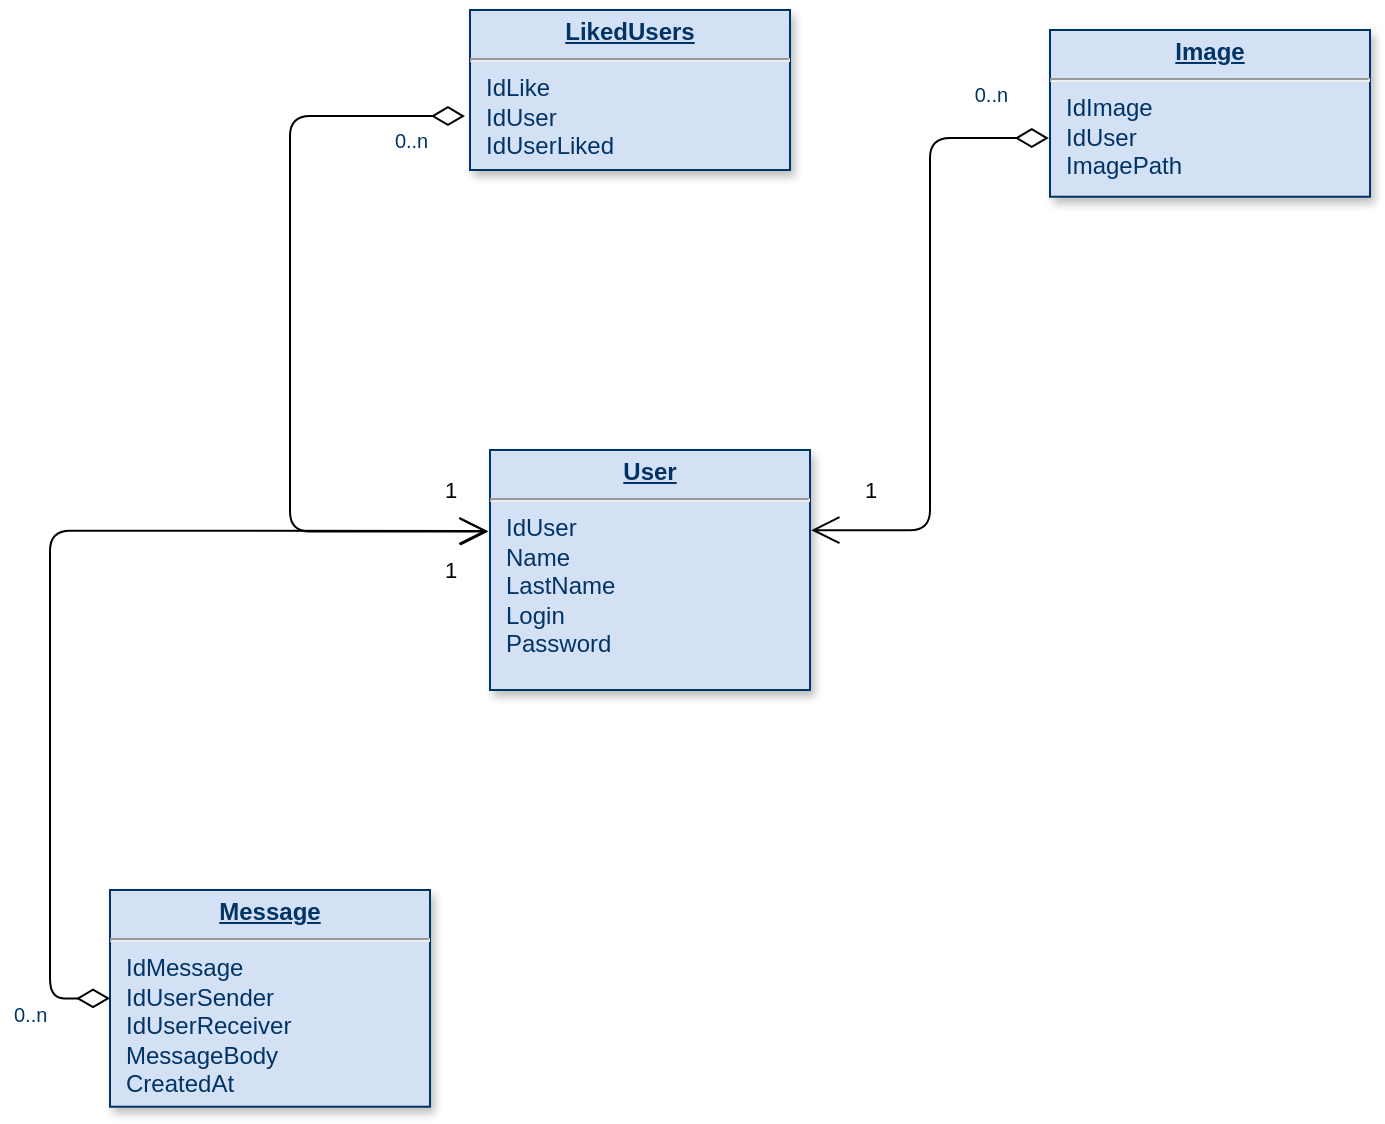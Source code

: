 <mxfile version="21.2.9" type="github">
  <diagram name="Page-1" id="efa7a0a1-bf9b-a30e-e6df-94a7791c09e9">
    <mxGraphModel dx="2049" dy="1091" grid="1" gridSize="10" guides="1" tooltips="1" connect="1" arrows="1" fold="1" page="1" pageScale="1" pageWidth="826" pageHeight="1169" background="none" math="0" shadow="0">
      <root>
        <mxCell id="0" />
        <mxCell id="1" parent="0" />
        <mxCell id="20" value="&lt;p style=&quot;margin: 0px; margin-top: 4px; text-align: center; text-decoration: underline;&quot;&gt;&lt;b&gt;LikedUsers&lt;/b&gt;&lt;/p&gt;&lt;hr&gt;&lt;p style=&quot;margin: 0px; margin-left: 8px;&quot;&gt;IdLike&lt;/p&gt;&lt;p style=&quot;margin: 0px; margin-left: 8px;&quot;&gt;IdUser&lt;/p&gt;&lt;p style=&quot;margin: 0px; margin-left: 8px;&quot;&gt;IdUserLiked&lt;/p&gt;" style="verticalAlign=top;align=left;overflow=fill;fontSize=12;fontFamily=Helvetica;html=1;strokeColor=#003366;shadow=1;fillColor=#D4E1F5;fontColor=#003366" parent="1" vertex="1">
          <mxGeometry x="860" y="200" width="160" height="80" as="geometry" />
        </mxCell>
        <mxCell id="22" value="&lt;p style=&quot;margin: 0px; margin-top: 4px; text-align: center; text-decoration: underline;&quot;&gt;&lt;strong&gt;User&lt;/strong&gt;&lt;/p&gt;&lt;hr&gt;&lt;p style=&quot;margin: 0px; margin-left: 8px;&quot;&gt;IdUser&lt;/p&gt;&lt;p style=&quot;margin: 0px; margin-left: 8px;&quot;&gt;Name&lt;/p&gt;&lt;p style=&quot;margin: 0px; margin-left: 8px;&quot;&gt;LastName&lt;/p&gt;&lt;p style=&quot;margin: 0px; margin-left: 8px;&quot;&gt;Login&lt;/p&gt;&lt;p style=&quot;margin: 0px; margin-left: 8px;&quot;&gt;Password&lt;/p&gt;" style="verticalAlign=top;align=left;overflow=fill;fontSize=12;fontFamily=Helvetica;html=1;strokeColor=#003366;shadow=1;fillColor=#D4E1F5;fontColor=#003366" parent="1" vertex="1">
          <mxGeometry x="870" y="420" width="160" height="120" as="geometry" />
        </mxCell>
        <mxCell id="23" value="&lt;p style=&quot;margin: 0px; margin-top: 4px; text-align: center; text-decoration: underline;&quot;&gt;&lt;strong&gt;Message&lt;/strong&gt;&lt;/p&gt;&lt;hr&gt;&lt;p style=&quot;margin: 0px; margin-left: 8px;&quot;&gt;IdMessage&lt;/p&gt;&lt;p style=&quot;margin: 0px; margin-left: 8px;&quot;&gt;IdUserSender&lt;/p&gt;&lt;p style=&quot;margin: 0px; margin-left: 8px;&quot;&gt;IdUserReceiver&lt;/p&gt;&lt;p style=&quot;margin: 0px; margin-left: 8px;&quot;&gt;MessageBody&lt;/p&gt;&lt;p style=&quot;margin: 0px; margin-left: 8px;&quot;&gt;CreatedAt&lt;/p&gt;" style="verticalAlign=top;align=left;overflow=fill;fontSize=12;fontFamily=Helvetica;html=1;strokeColor=#003366;shadow=1;fillColor=#D4E1F5;fontColor=#003366" parent="1" vertex="1">
          <mxGeometry x="680" y="640" width="160" height="108.36" as="geometry" />
        </mxCell>
        <mxCell id="36" value="" style="endArrow=open;endSize=12;startArrow=diamondThin;startSize=14;startFill=0;edgeStyle=orthogonalEdgeStyle;entryX=-0.008;entryY=0.337;entryDx=0;entryDy=0;entryPerimeter=0;exitX=0;exitY=0.5;exitDx=0;exitDy=0;" parent="1" source="23" target="22" edge="1">
          <mxGeometry as="geometry">
            <mxPoint x="810" y="380" as="sourcePoint" />
            <mxPoint x="840" y="90" as="targetPoint" />
            <Array as="points">
              <mxPoint x="650" y="694" />
              <mxPoint x="650" y="460" />
            </Array>
          </mxGeometry>
        </mxCell>
        <mxCell id="37" value="0..n" style="resizable=0;align=left;verticalAlign=top;labelBackgroundColor=#ffffff;fontSize=10;strokeColor=#003366;shadow=1;fillColor=#D4E1F5;fontColor=#003366" parent="36" connectable="0" vertex="1">
          <mxGeometry x="-1" relative="1" as="geometry">
            <mxPoint x="-50" y="-4" as="offset" />
          </mxGeometry>
        </mxCell>
        <mxCell id="EurOfLG8GZIRM70TOpQk-144" value="1" style="edgeLabel;html=1;align=center;verticalAlign=middle;resizable=0;points=[];" vertex="1" connectable="0" parent="36">
          <mxGeometry relative="1" as="geometry">
            <mxPoint x="200" y="-3" as="offset" />
          </mxGeometry>
        </mxCell>
        <mxCell id="EurOfLG8GZIRM70TOpQk-114" value="&lt;p style=&quot;margin: 0px; margin-top: 4px; text-align: center; text-decoration: underline;&quot;&gt;&lt;b&gt;Image&lt;/b&gt;&lt;/p&gt;&lt;hr&gt;&lt;p style=&quot;margin: 0px; margin-left: 8px;&quot;&gt;IdImage&lt;/p&gt;&lt;p style=&quot;margin: 0px; margin-left: 8px;&quot;&gt;IdUser&lt;/p&gt;&lt;p style=&quot;margin: 0px; margin-left: 8px;&quot;&gt;ImagePath&lt;/p&gt;&lt;p style=&quot;margin: 0px; margin-left: 8px;&quot;&gt;&lt;br&gt;&lt;/p&gt;" style="verticalAlign=top;align=left;overflow=fill;fontSize=12;fontFamily=Helvetica;html=1;strokeColor=#003366;shadow=1;fillColor=#D4E1F5;fontColor=#003366" vertex="1" parent="1">
          <mxGeometry x="1150" y="210" width="160" height="83.36" as="geometry" />
        </mxCell>
        <mxCell id="EurOfLG8GZIRM70TOpQk-137" value="" style="endArrow=open;endSize=12;startArrow=diamondThin;startSize=14;startFill=0;edgeStyle=orthogonalEdgeStyle;entryX=1.004;entryY=0.334;entryDx=0;entryDy=0;entryPerimeter=0;exitX=-0.004;exitY=0.648;exitDx=0;exitDy=0;exitPerimeter=0;" edge="1" parent="1" source="EurOfLG8GZIRM70TOpQk-114" target="22">
          <mxGeometry as="geometry">
            <mxPoint x="950" y="280" as="sourcePoint" />
            <mxPoint x="1069" y="-10" as="targetPoint" />
          </mxGeometry>
        </mxCell>
        <mxCell id="EurOfLG8GZIRM70TOpQk-138" value="0..n" style="resizable=0;align=left;verticalAlign=top;labelBackgroundColor=#ffffff;fontSize=10;strokeColor=#003366;shadow=1;fillColor=#D4E1F5;fontColor=#003366" connectable="0" vertex="1" parent="EurOfLG8GZIRM70TOpQk-137">
          <mxGeometry x="-1" relative="1" as="geometry">
            <mxPoint x="-39" y="-34" as="offset" />
          </mxGeometry>
        </mxCell>
        <mxCell id="EurOfLG8GZIRM70TOpQk-143" value="1&lt;br&gt;" style="edgeLabel;html=1;align=center;verticalAlign=middle;resizable=0;points=[];" vertex="1" connectable="0" parent="EurOfLG8GZIRM70TOpQk-137">
          <mxGeometry relative="1" as="geometry">
            <mxPoint x="-30" y="78" as="offset" />
          </mxGeometry>
        </mxCell>
        <mxCell id="EurOfLG8GZIRM70TOpQk-145" value="" style="endArrow=open;endSize=12;startArrow=diamondThin;startSize=14;startFill=0;edgeStyle=orthogonalEdgeStyle;entryX=-0.005;entryY=0.34;entryDx=0;entryDy=0;entryPerimeter=0;exitX=-0.016;exitY=0.663;exitDx=0;exitDy=0;exitPerimeter=0;" edge="1" parent="1" source="20" target="22">
          <mxGeometry as="geometry">
            <mxPoint x="650" y="110" as="sourcePoint" />
            <mxPoint x="820" y="80" as="targetPoint" />
            <Array as="points">
              <mxPoint x="770" y="253" />
              <mxPoint x="770" y="461" />
            </Array>
          </mxGeometry>
        </mxCell>
        <mxCell id="EurOfLG8GZIRM70TOpQk-146" value="0..n" style="resizable=0;align=left;verticalAlign=top;labelBackgroundColor=#ffffff;fontSize=10;strokeColor=#003366;shadow=1;fillColor=#D4E1F5;fontColor=#003366" connectable="0" vertex="1" parent="EurOfLG8GZIRM70TOpQk-145">
          <mxGeometry x="-1" relative="1" as="geometry">
            <mxPoint x="-37" as="offset" />
          </mxGeometry>
        </mxCell>
        <mxCell id="EurOfLG8GZIRM70TOpQk-147" value="1" style="edgeLabel;html=1;align=center;verticalAlign=middle;resizable=0;points=[];" vertex="1" connectable="0" parent="EurOfLG8GZIRM70TOpQk-145">
          <mxGeometry relative="1" as="geometry">
            <mxPoint x="80" y="77" as="offset" />
          </mxGeometry>
        </mxCell>
      </root>
    </mxGraphModel>
  </diagram>
</mxfile>
